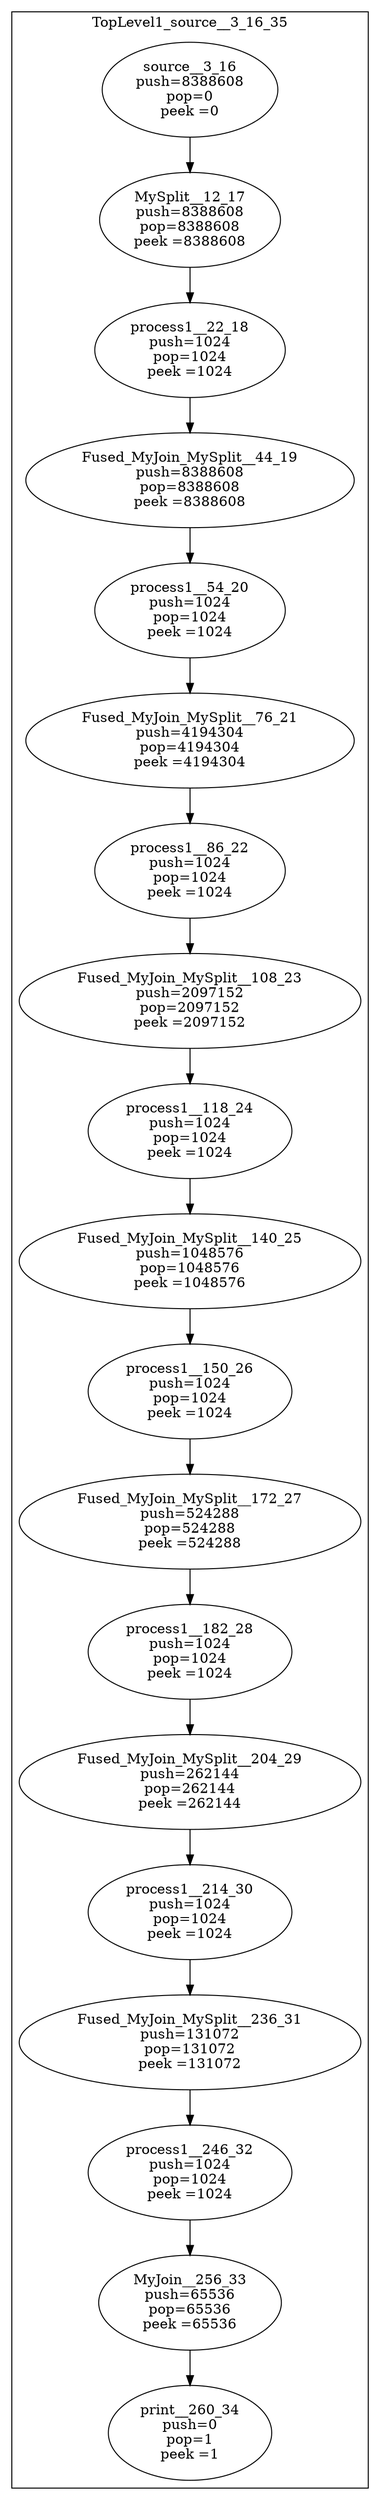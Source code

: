 digraph streamit {
subgraph cluster_node1 {
 label="TopLevel1_source__3_16_35";
node2 [ label="source__3_16\npush=8388608\npop=0\npeek =0" ]
node3 [ label="MySplit__12_17\npush=8388608\npop=8388608\npeek =8388608" ]
node2 -> node3
node4 [ label="process1__22_18\npush=1024\npop=1024\npeek =1024" ]
node3 -> node4
node5 [ label="Fused_MyJoin_MySplit__44_19\npush=8388608\npop=8388608\npeek =8388608" ]
node4 -> node5
node6 [ label="process1__54_20\npush=1024\npop=1024\npeek =1024" ]
node5 -> node6
node7 [ label="Fused_MyJoin_MySplit__76_21\npush=4194304\npop=4194304\npeek =4194304" ]
node6 -> node7
node8 [ label="process1__86_22\npush=1024\npop=1024\npeek =1024" ]
node7 -> node8
node9 [ label="Fused_MyJoin_MySplit__108_23\npush=2097152\npop=2097152\npeek =2097152" ]
node8 -> node9
node10 [ label="process1__118_24\npush=1024\npop=1024\npeek =1024" ]
node9 -> node10
node11 [ label="Fused_MyJoin_MySplit__140_25\npush=1048576\npop=1048576\npeek =1048576" ]
node10 -> node11
node12 [ label="process1__150_26\npush=1024\npop=1024\npeek =1024" ]
node11 -> node12
node13 [ label="Fused_MyJoin_MySplit__172_27\npush=524288\npop=524288\npeek =524288" ]
node12 -> node13
node14 [ label="process1__182_28\npush=1024\npop=1024\npeek =1024" ]
node13 -> node14
node15 [ label="Fused_MyJoin_MySplit__204_29\npush=262144\npop=262144\npeek =262144" ]
node14 -> node15
node16 [ label="process1__214_30\npush=1024\npop=1024\npeek =1024" ]
node15 -> node16
node17 [ label="Fused_MyJoin_MySplit__236_31\npush=131072\npop=131072\npeek =131072" ]
node16 -> node17
node18 [ label="process1__246_32\npush=1024\npop=1024\npeek =1024" ]
node17 -> node18
node19 [ label="MyJoin__256_33\npush=65536\npop=65536\npeek =65536" ]
node18 -> node19
node20 [ label="print__260_34\npush=0\npop=1\npeek =1" ]
node19 -> node20
}
}
